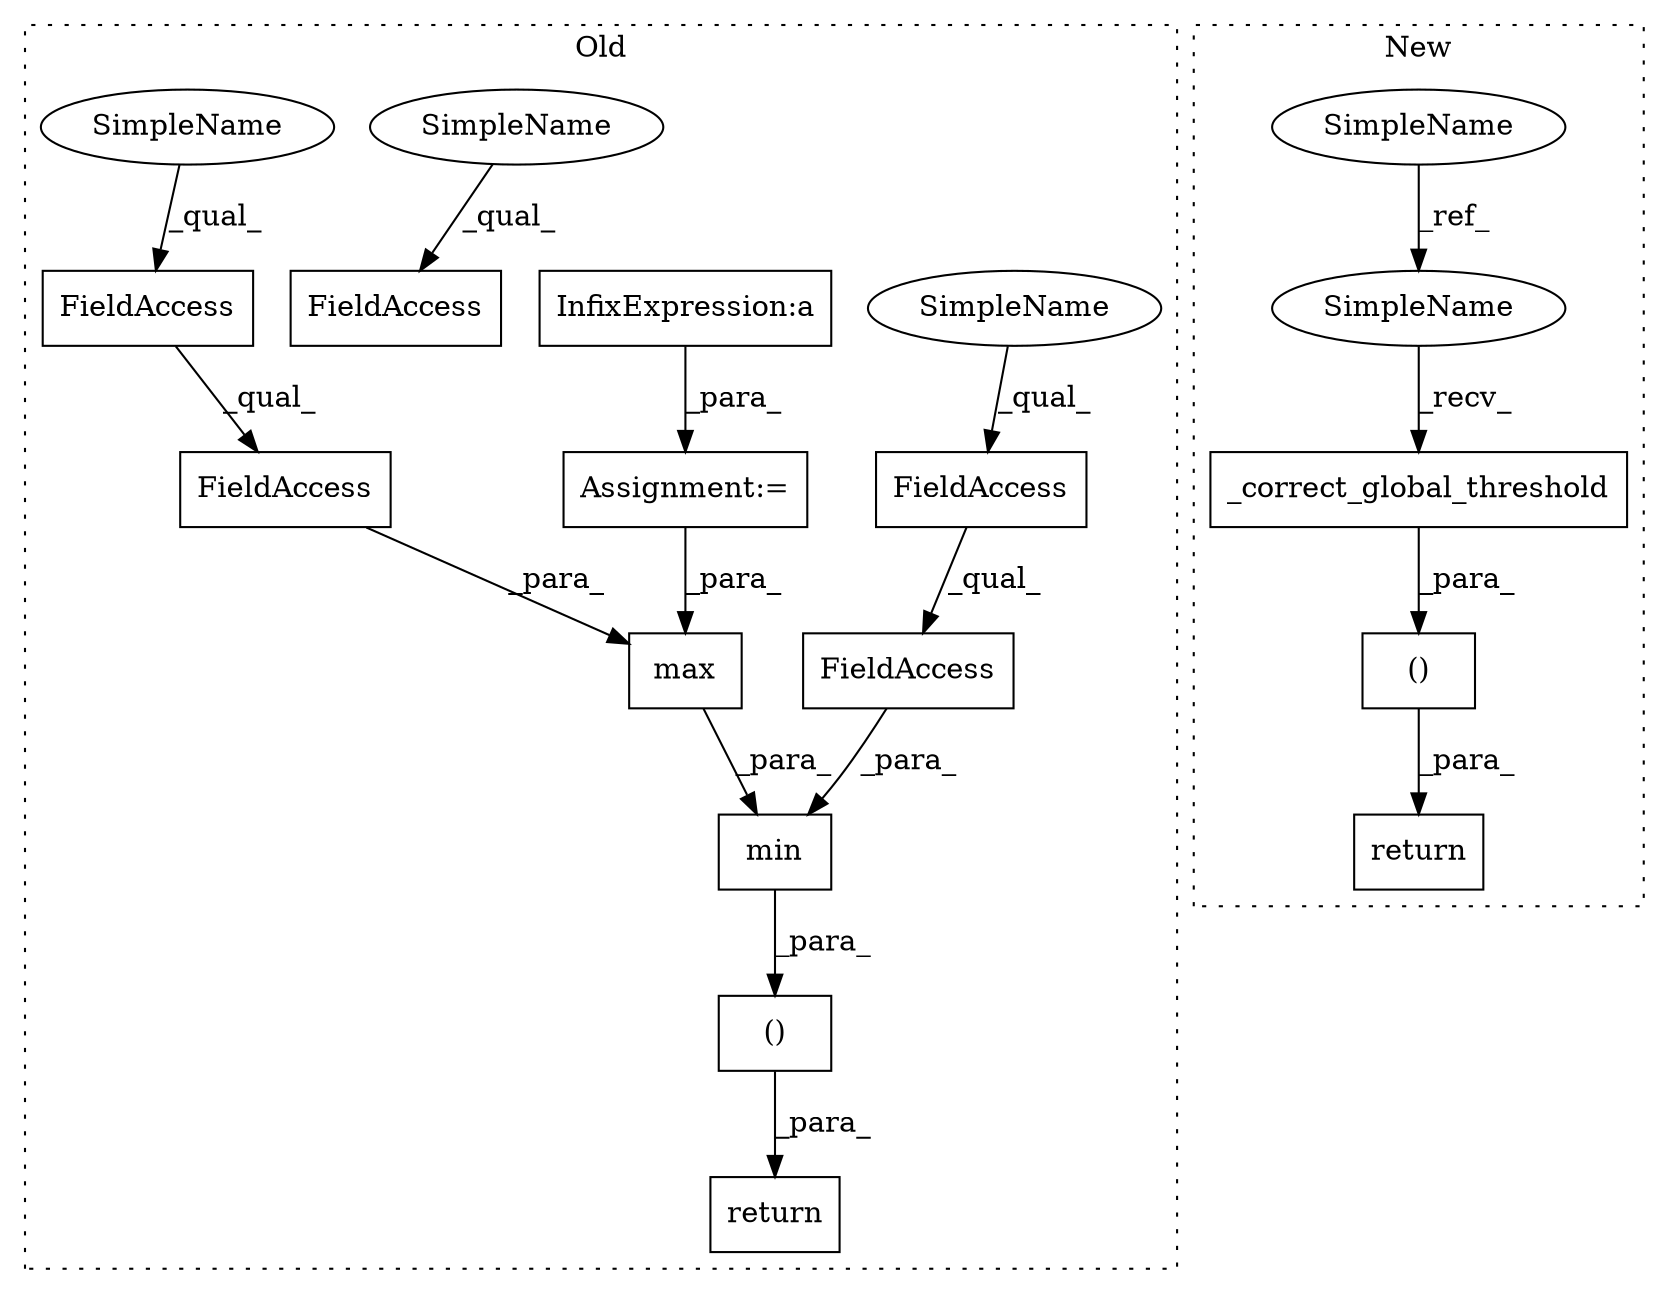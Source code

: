 digraph G {
subgraph cluster0 {
1 [label="()" a="106" s="37460" l="88" shape="box"];
4 [label="min" a="32" s="37460,37526" l="4,1" shape="box"];
5 [label="InfixExpression:a" a="27" s="37400" l="3" shape="box"];
6 [label="max" a="32" s="37464,37500" l="4,1" shape="box"];
7 [label="FieldAccess" a="22" s="37502" l="24" shape="box"];
8 [label="FieldAccess" a="22" s="37502" l="20" shape="box"];
10 [label="FieldAccess" a="22" s="37142" l="20" shape="box"];
11 [label="FieldAccess" a="22" s="37476" l="20" shape="box"];
12 [label="FieldAccess" a="22" s="37476" l="24" shape="box"];
13 [label="Assignment:=" a="7" s="37390" l="1" shape="box"];
14 [label="return" a="41" s="37448" l="12" shape="box"];
17 [label="SimpleName" a="42" s="37502" l="4" shape="ellipse"];
18 [label="SimpleName" a="42" s="37142" l="4" shape="ellipse"];
19 [label="SimpleName" a="42" s="37476" l="4" shape="ellipse"];
label = "Old";
style="dotted";
}
subgraph cluster1 {
2 [label="_correct_global_threshold" a="32" s="36521,36555" l="26,1" shape="box"];
3 [label="()" a="106" s="37336" l="29" shape="box"];
9 [label="SimpleName" a="42" s="36192" l="4" shape="ellipse"];
15 [label="return" a="41" s="37324" l="12" shape="box"];
16 [label="SimpleName" a="42" s="36516" l="4" shape="ellipse"];
label = "New";
style="dotted";
}
1 -> 14 [label="_para_"];
2 -> 3 [label="_para_"];
3 -> 15 [label="_para_"];
4 -> 1 [label="_para_"];
5 -> 13 [label="_para_"];
6 -> 4 [label="_para_"];
7 -> 4 [label="_para_"];
8 -> 7 [label="_qual_"];
9 -> 16 [label="_ref_"];
11 -> 12 [label="_qual_"];
12 -> 6 [label="_para_"];
13 -> 6 [label="_para_"];
16 -> 2 [label="_recv_"];
17 -> 8 [label="_qual_"];
18 -> 10 [label="_qual_"];
19 -> 11 [label="_qual_"];
}